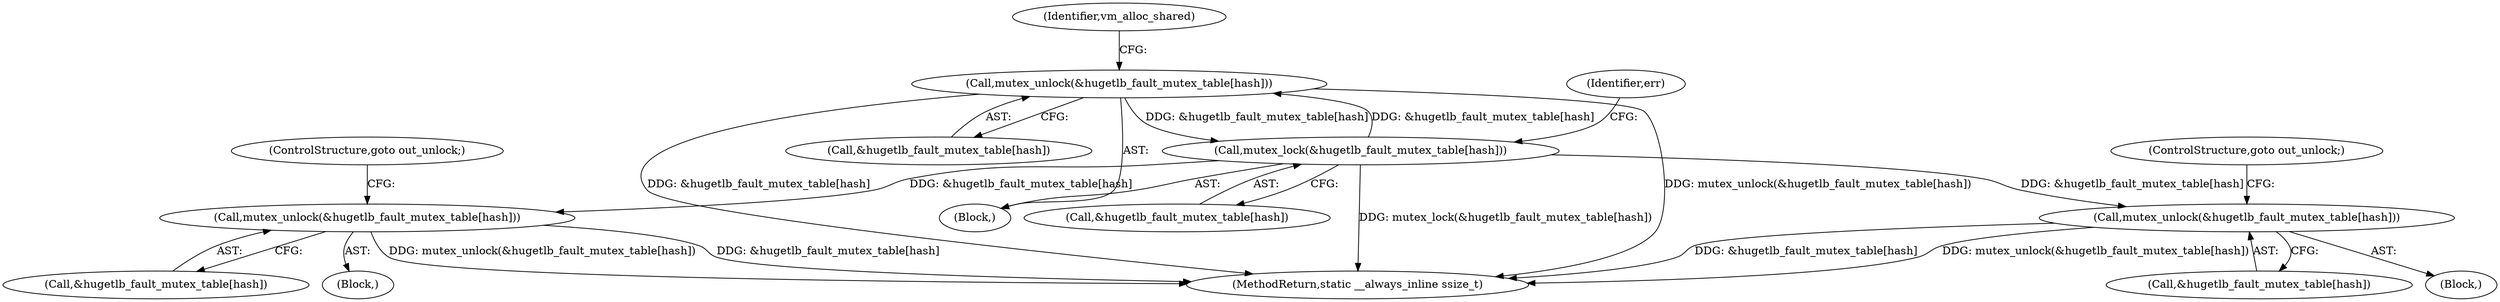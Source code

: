 digraph "0_linux_29ec90660d68bbdd69507c1c8b4e33aa299278b1_2@API" {
"1000376" [label="(Call,mutex_unlock(&hugetlb_fault_mutex_table[hash]))"];
"1000321" [label="(Call,mutex_lock(&hugetlb_fault_mutex_table[hash]))"];
"1000376" [label="(Call,mutex_unlock(&hugetlb_fault_mutex_table[hash]))"];
"1000341" [label="(Call,mutex_unlock(&hugetlb_fault_mutex_table[hash]))"];
"1000360" [label="(Call,mutex_unlock(&hugetlb_fault_mutex_table[hash]))"];
"1000376" [label="(Call,mutex_unlock(&hugetlb_fault_mutex_table[hash]))"];
"1000361" [label="(Call,&hugetlb_fault_mutex_table[hash])"];
"1000377" [label="(Call,&hugetlb_fault_mutex_table[hash])"];
"1000359" [label="(Block,)"];
"1000321" [label="(Call,mutex_lock(&hugetlb_fault_mutex_table[hash]))"];
"1000287" [label="(Block,)"];
"1000322" [label="(Call,&hugetlb_fault_mutex_table[hash])"];
"1000341" [label="(Call,mutex_unlock(&hugetlb_fault_mutex_table[hash]))"];
"1000360" [label="(Call,mutex_unlock(&hugetlb_fault_mutex_table[hash]))"];
"1000327" [label="(Identifier,err)"];
"1000492" [label="(MethodReturn,static __always_inline ssize_t)"];
"1000340" [label="(Block,)"];
"1000365" [label="(ControlStructure,goto out_unlock;)"];
"1000382" [label="(Identifier,vm_alloc_shared)"];
"1000346" [label="(ControlStructure,goto out_unlock;)"];
"1000342" [label="(Call,&hugetlb_fault_mutex_table[hash])"];
"1000376" -> "1000287"  [label="AST: "];
"1000376" -> "1000377"  [label="CFG: "];
"1000377" -> "1000376"  [label="AST: "];
"1000382" -> "1000376"  [label="CFG: "];
"1000376" -> "1000492"  [label="DDG: mutex_unlock(&hugetlb_fault_mutex_table[hash])"];
"1000376" -> "1000492"  [label="DDG: &hugetlb_fault_mutex_table[hash]"];
"1000376" -> "1000321"  [label="DDG: &hugetlb_fault_mutex_table[hash]"];
"1000321" -> "1000376"  [label="DDG: &hugetlb_fault_mutex_table[hash]"];
"1000321" -> "1000287"  [label="AST: "];
"1000321" -> "1000322"  [label="CFG: "];
"1000322" -> "1000321"  [label="AST: "];
"1000327" -> "1000321"  [label="CFG: "];
"1000321" -> "1000492"  [label="DDG: mutex_lock(&hugetlb_fault_mutex_table[hash])"];
"1000321" -> "1000341"  [label="DDG: &hugetlb_fault_mutex_table[hash]"];
"1000321" -> "1000360"  [label="DDG: &hugetlb_fault_mutex_table[hash]"];
"1000341" -> "1000340"  [label="AST: "];
"1000341" -> "1000342"  [label="CFG: "];
"1000342" -> "1000341"  [label="AST: "];
"1000346" -> "1000341"  [label="CFG: "];
"1000341" -> "1000492"  [label="DDG: &hugetlb_fault_mutex_table[hash]"];
"1000341" -> "1000492"  [label="DDG: mutex_unlock(&hugetlb_fault_mutex_table[hash])"];
"1000360" -> "1000359"  [label="AST: "];
"1000360" -> "1000361"  [label="CFG: "];
"1000361" -> "1000360"  [label="AST: "];
"1000365" -> "1000360"  [label="CFG: "];
"1000360" -> "1000492"  [label="DDG: &hugetlb_fault_mutex_table[hash]"];
"1000360" -> "1000492"  [label="DDG: mutex_unlock(&hugetlb_fault_mutex_table[hash])"];
}
